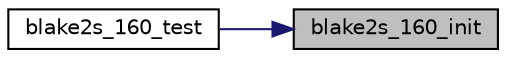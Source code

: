 digraph "blake2s_160_init"
{
 // LATEX_PDF_SIZE
  edge [fontname="Helvetica",fontsize="10",labelfontname="Helvetica",labelfontsize="10"];
  node [fontname="Helvetica",fontsize="10",shape=record];
  rankdir="RL";
  Node40 [label="blake2s_160_init",height=0.2,width=0.4,color="black", fillcolor="grey75", style="filled", fontcolor="black",tooltip="Initialize the hash state."];
  Node40 -> Node41 [dir="back",color="midnightblue",fontsize="10",style="solid",fontname="Helvetica"];
  Node41 [label="blake2s_160_test",height=0.2,width=0.4,color="black", fillcolor="white", style="filled",URL="$blake2s_8c.html#a547bd6f8ec7604f9482ca05d52de1d53",tooltip="Self-test the hash."];
}
